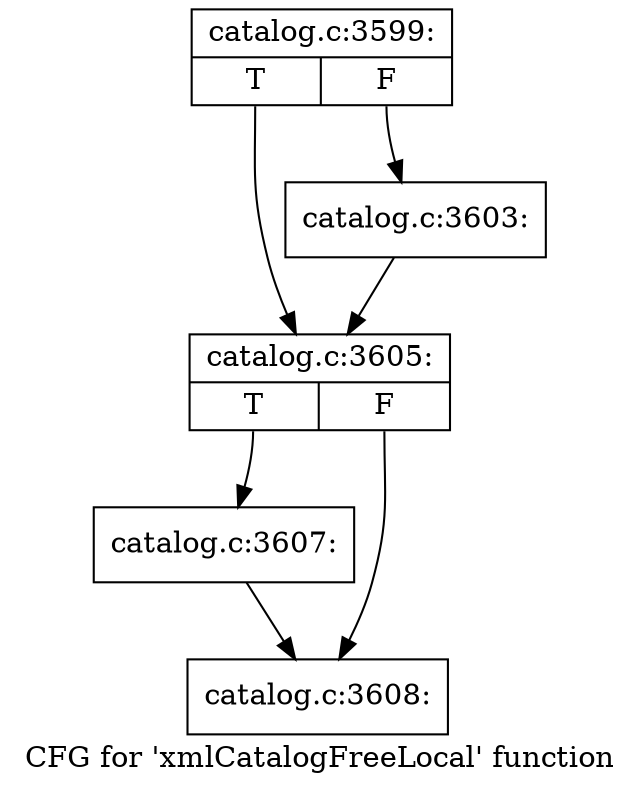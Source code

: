 digraph "CFG for 'xmlCatalogFreeLocal' function" {
	label="CFG for 'xmlCatalogFreeLocal' function";

	Node0x3943530 [shape=record,label="{catalog.c:3599:|{<s0>T|<s1>F}}"];
	Node0x3943530:s0 -> Node0x3942a90;
	Node0x3943530:s1 -> Node0x3942a40;
	Node0x3942a40 [shape=record,label="{catalog.c:3603:}"];
	Node0x3942a40 -> Node0x3942a90;
	Node0x3942a90 [shape=record,label="{catalog.c:3605:|{<s0>T|<s1>F}}"];
	Node0x3942a90:s0 -> Node0x3944280;
	Node0x3942a90:s1 -> Node0x39442d0;
	Node0x3944280 [shape=record,label="{catalog.c:3607:}"];
	Node0x3944280 -> Node0x39442d0;
	Node0x39442d0 [shape=record,label="{catalog.c:3608:}"];
}
